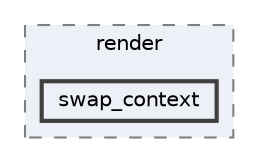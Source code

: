 digraph "module/render/swap_context"
{
 // LATEX_PDF_SIZE
  bgcolor="transparent";
  edge [fontname=Helvetica,fontsize=10,labelfontname=Helvetica,labelfontsize=10];
  node [fontname=Helvetica,fontsize=10,shape=box,height=0.2,width=0.4];
  compound=true
  subgraph clusterdir_0f6785fc82aaf296bbf7a6c2d8652c96 {
    graph [ bgcolor="#edf0f7", pencolor="grey50", label="render", fontname=Helvetica,fontsize=10 style="filled,dashed", URL="dir_0f6785fc82aaf296bbf7a6c2d8652c96.html",tooltip=""]
  dir_5a81cf26052c802709d5315382cb27d1 [label="swap_context", fillcolor="#edf0f7", color="grey25", style="filled,bold", URL="dir_5a81cf26052c802709d5315382cb27d1.html",tooltip=""];
  }
}
